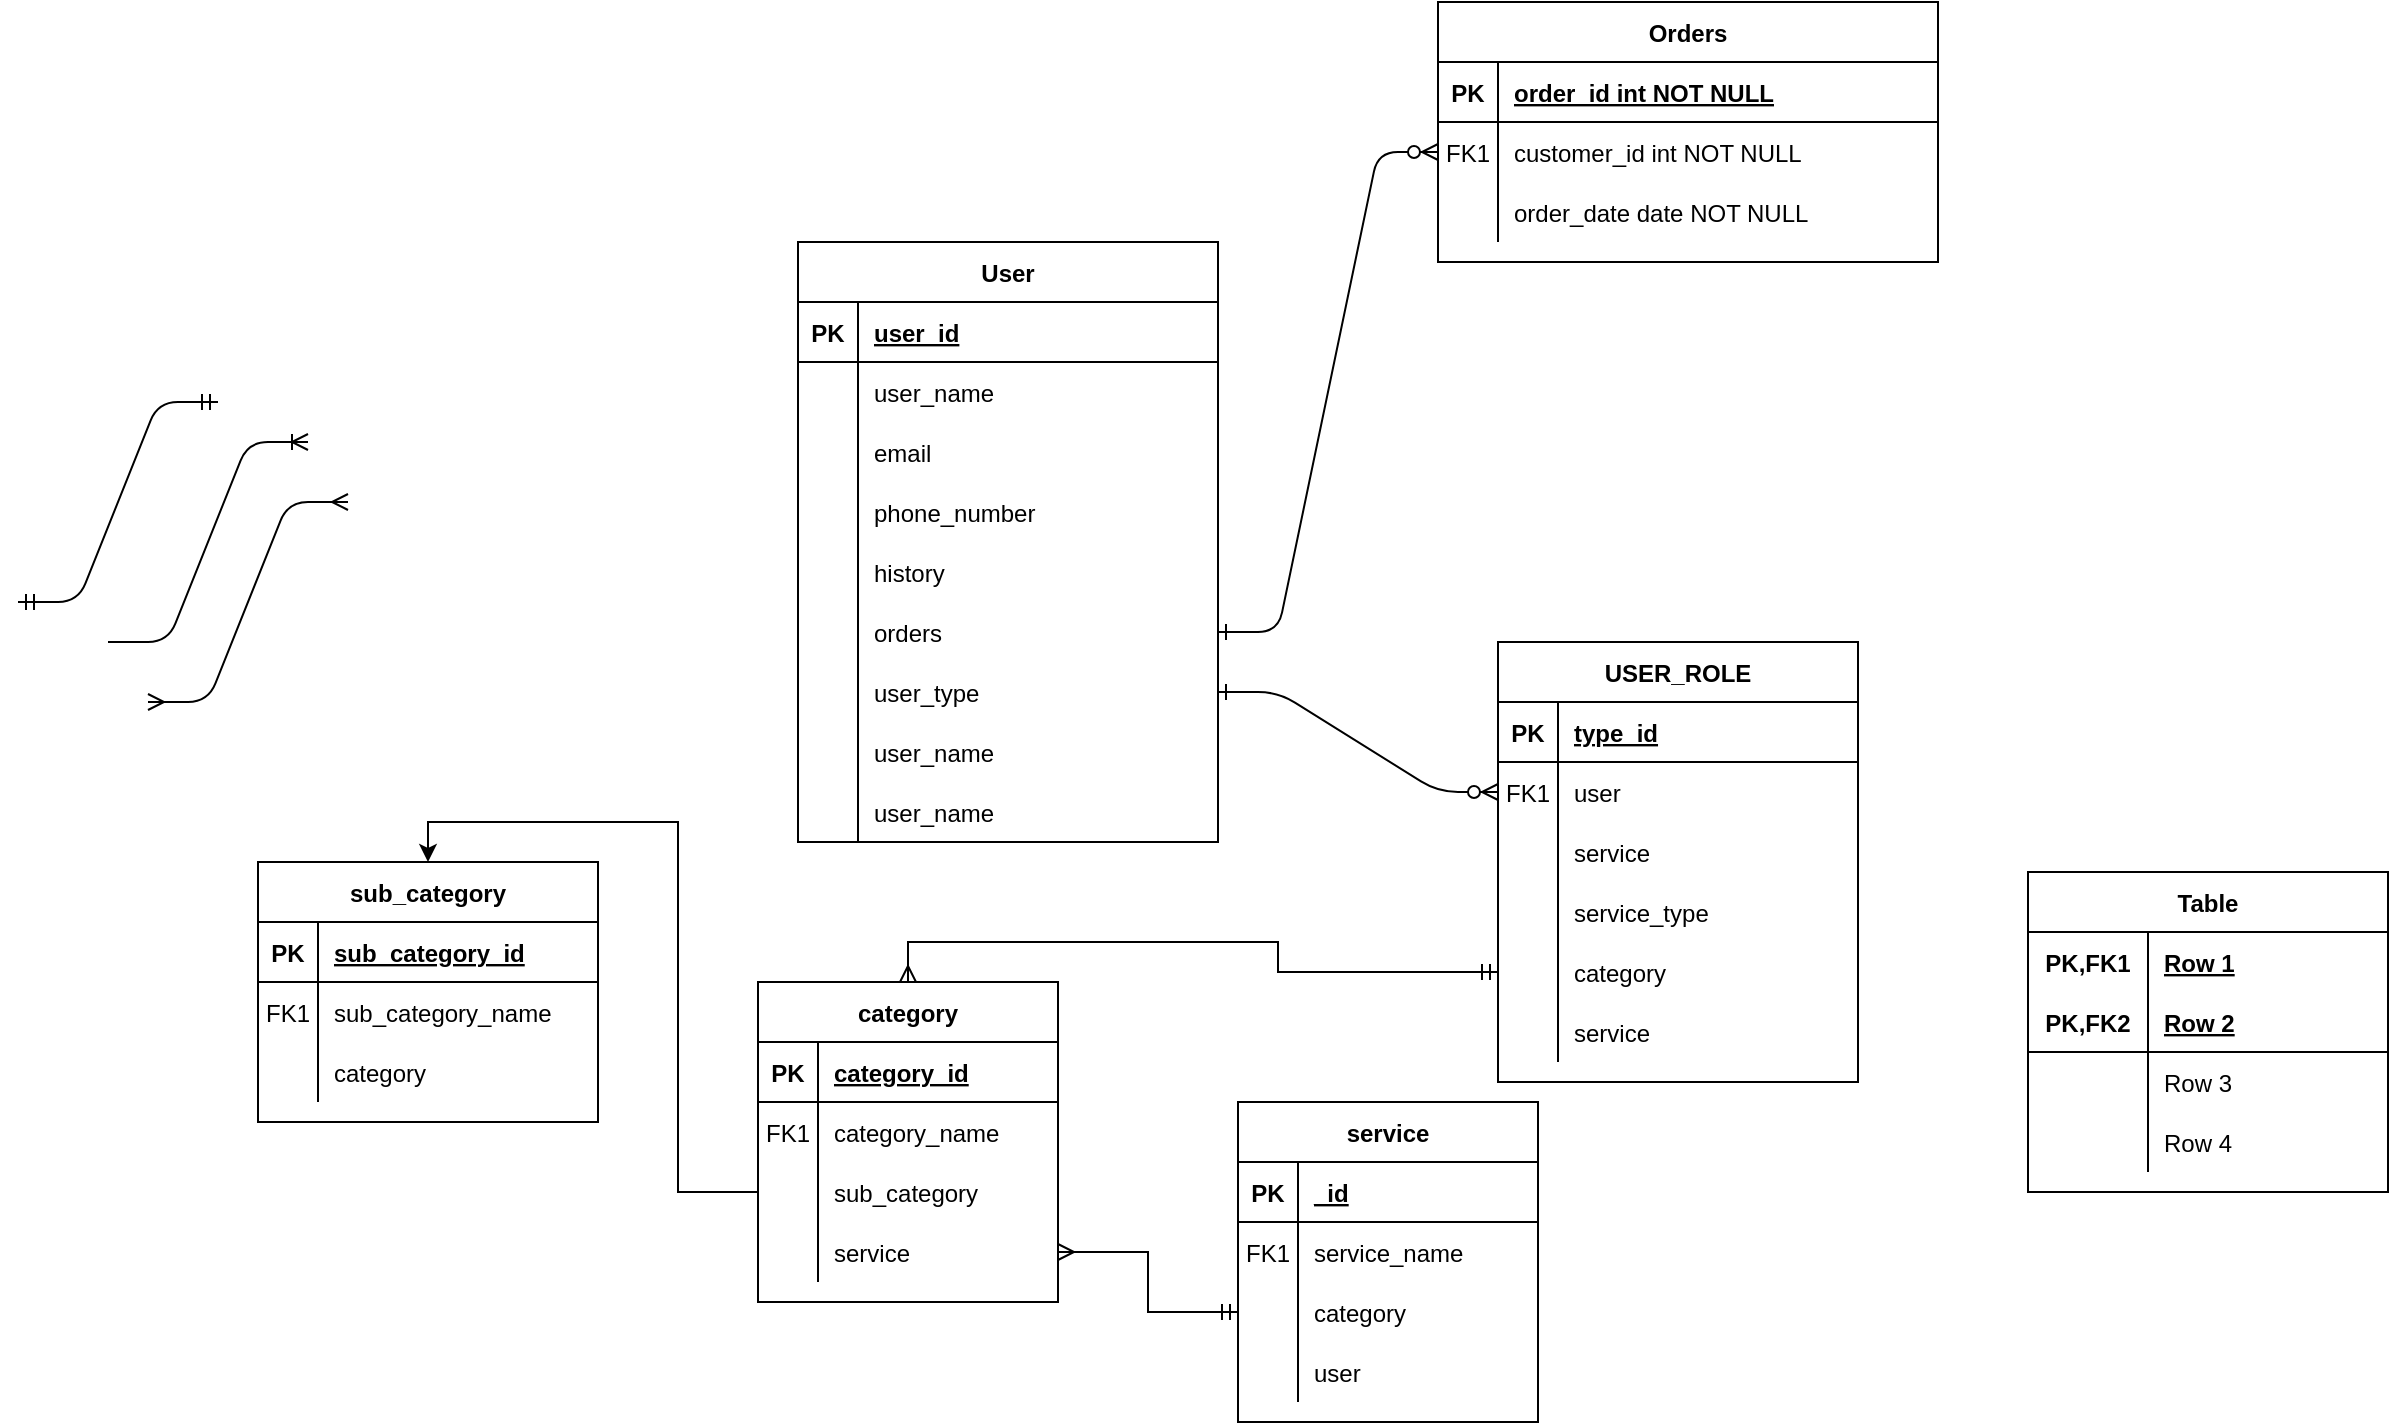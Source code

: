 <mxfile version="13.6.0" type="github">
  <diagram id="R2lEEEUBdFMjLlhIrx00" name="Page-1">
    <mxGraphModel dx="2007" dy="1793" grid="1" gridSize="10" guides="1" tooltips="1" connect="1" arrows="1" fold="1" page="1" pageScale="1" pageWidth="850" pageHeight="1100" math="0" shadow="0" extFonts="Permanent Marker^https://fonts.googleapis.com/css?family=Permanent+Marker">
      <root>
        <mxCell id="0" />
        <mxCell id="1" parent="0" />
        <mxCell id="C-vyLk0tnHw3VtMMgP7b-1" value="" style="edgeStyle=entityRelationEdgeStyle;endArrow=ERzeroToMany;startArrow=ERone;endFill=1;startFill=0;exitX=1;exitY=0.5;exitDx=0;exitDy=0;" parent="1" source="_7GbwJqOqyZsN9sDp5fJ-10" target="C-vyLk0tnHw3VtMMgP7b-6" edge="1">
          <mxGeometry width="100" height="100" relative="1" as="geometry">
            <mxPoint x="340" y="720" as="sourcePoint" />
            <mxPoint x="440" y="620" as="targetPoint" />
          </mxGeometry>
        </mxCell>
        <mxCell id="_7GbwJqOqyZsN9sDp5fJ-23" value="" style="edgeStyle=entityRelationEdgeStyle;endArrow=ERzeroToMany;startArrow=ERone;endFill=1;startFill=0;entryX=0;entryY=0.5;entryDx=0;entryDy=0;" edge="1" parent="1" source="_7GbwJqOqyZsN9sDp5fJ-13" target="C-vyLk0tnHw3VtMMgP7b-17">
          <mxGeometry width="100" height="100" relative="1" as="geometry">
            <mxPoint x="260" y="330" as="sourcePoint" />
            <mxPoint x="380" y="350" as="targetPoint" />
          </mxGeometry>
        </mxCell>
        <mxCell id="C-vyLk0tnHw3VtMMgP7b-2" value="Orders" style="shape=table;startSize=30;container=1;collapsible=1;childLayout=tableLayout;fixedRows=1;rowLines=0;fontStyle=1;align=center;resizeLast=1;" parent="1" vertex="1">
          <mxGeometry x="590" y="-150" width="250" height="130" as="geometry" />
        </mxCell>
        <mxCell id="C-vyLk0tnHw3VtMMgP7b-3" value="" style="shape=partialRectangle;collapsible=0;dropTarget=0;pointerEvents=0;fillColor=none;points=[[0,0.5],[1,0.5]];portConstraint=eastwest;top=0;left=0;right=0;bottom=1;" parent="C-vyLk0tnHw3VtMMgP7b-2" vertex="1">
          <mxGeometry y="30" width="250" height="30" as="geometry" />
        </mxCell>
        <mxCell id="C-vyLk0tnHw3VtMMgP7b-4" value="PK" style="shape=partialRectangle;overflow=hidden;connectable=0;fillColor=none;top=0;left=0;bottom=0;right=0;fontStyle=1;" parent="C-vyLk0tnHw3VtMMgP7b-3" vertex="1">
          <mxGeometry width="30" height="30" as="geometry" />
        </mxCell>
        <mxCell id="C-vyLk0tnHw3VtMMgP7b-5" value="order_id int NOT NULL " style="shape=partialRectangle;overflow=hidden;connectable=0;fillColor=none;top=0;left=0;bottom=0;right=0;align=left;spacingLeft=6;fontStyle=5;" parent="C-vyLk0tnHw3VtMMgP7b-3" vertex="1">
          <mxGeometry x="30" width="220" height="30" as="geometry" />
        </mxCell>
        <mxCell id="C-vyLk0tnHw3VtMMgP7b-6" value="" style="shape=partialRectangle;collapsible=0;dropTarget=0;pointerEvents=0;fillColor=none;points=[[0,0.5],[1,0.5]];portConstraint=eastwest;top=0;left=0;right=0;bottom=0;" parent="C-vyLk0tnHw3VtMMgP7b-2" vertex="1">
          <mxGeometry y="60" width="250" height="30" as="geometry" />
        </mxCell>
        <mxCell id="C-vyLk0tnHw3VtMMgP7b-7" value="FK1" style="shape=partialRectangle;overflow=hidden;connectable=0;fillColor=none;top=0;left=0;bottom=0;right=0;" parent="C-vyLk0tnHw3VtMMgP7b-6" vertex="1">
          <mxGeometry width="30" height="30" as="geometry" />
        </mxCell>
        <mxCell id="C-vyLk0tnHw3VtMMgP7b-8" value="customer_id int NOT NULL" style="shape=partialRectangle;overflow=hidden;connectable=0;fillColor=none;top=0;left=0;bottom=0;right=0;align=left;spacingLeft=6;" parent="C-vyLk0tnHw3VtMMgP7b-6" vertex="1">
          <mxGeometry x="30" width="220" height="30" as="geometry" />
        </mxCell>
        <mxCell id="C-vyLk0tnHw3VtMMgP7b-9" value="" style="shape=partialRectangle;collapsible=0;dropTarget=0;pointerEvents=0;fillColor=none;points=[[0,0.5],[1,0.5]];portConstraint=eastwest;top=0;left=0;right=0;bottom=0;" parent="C-vyLk0tnHw3VtMMgP7b-2" vertex="1">
          <mxGeometry y="90" width="250" height="30" as="geometry" />
        </mxCell>
        <mxCell id="C-vyLk0tnHw3VtMMgP7b-10" value="" style="shape=partialRectangle;overflow=hidden;connectable=0;fillColor=none;top=0;left=0;bottom=0;right=0;" parent="C-vyLk0tnHw3VtMMgP7b-9" vertex="1">
          <mxGeometry width="30" height="30" as="geometry" />
        </mxCell>
        <mxCell id="C-vyLk0tnHw3VtMMgP7b-11" value="order_date date NOT NULL" style="shape=partialRectangle;overflow=hidden;connectable=0;fillColor=none;top=0;left=0;bottom=0;right=0;align=left;spacingLeft=6;" parent="C-vyLk0tnHw3VtMMgP7b-9" vertex="1">
          <mxGeometry x="30" width="220" height="30" as="geometry" />
        </mxCell>
        <mxCell id="_7GbwJqOqyZsN9sDp5fJ-56" value="Table" style="shape=table;startSize=30;container=1;collapsible=1;childLayout=tableLayout;fixedRows=1;rowLines=0;fontStyle=1;align=center;resizeLast=1;rounded=0;shadow=0;" vertex="1" parent="1">
          <mxGeometry x="885" y="285" width="180" height="160" as="geometry" />
        </mxCell>
        <mxCell id="_7GbwJqOqyZsN9sDp5fJ-57" value="" style="shape=partialRectangle;collapsible=0;dropTarget=0;pointerEvents=0;fillColor=none;top=0;left=0;bottom=0;right=0;points=[[0,0.5],[1,0.5]];portConstraint=eastwest;" vertex="1" parent="_7GbwJqOqyZsN9sDp5fJ-56">
          <mxGeometry y="30" width="180" height="30" as="geometry" />
        </mxCell>
        <mxCell id="_7GbwJqOqyZsN9sDp5fJ-58" value="PK,FK1" style="shape=partialRectangle;connectable=0;fillColor=none;top=0;left=0;bottom=0;right=0;fontStyle=1;overflow=hidden;" vertex="1" parent="_7GbwJqOqyZsN9sDp5fJ-57">
          <mxGeometry width="60" height="30" as="geometry" />
        </mxCell>
        <mxCell id="_7GbwJqOqyZsN9sDp5fJ-59" value="Row 1" style="shape=partialRectangle;connectable=0;fillColor=none;top=0;left=0;bottom=0;right=0;align=left;spacingLeft=6;fontStyle=5;overflow=hidden;" vertex="1" parent="_7GbwJqOqyZsN9sDp5fJ-57">
          <mxGeometry x="60" width="120" height="30" as="geometry" />
        </mxCell>
        <mxCell id="_7GbwJqOqyZsN9sDp5fJ-60" value="" style="shape=partialRectangle;collapsible=0;dropTarget=0;pointerEvents=0;fillColor=none;top=0;left=0;bottom=1;right=0;points=[[0,0.5],[1,0.5]];portConstraint=eastwest;" vertex="1" parent="_7GbwJqOqyZsN9sDp5fJ-56">
          <mxGeometry y="60" width="180" height="30" as="geometry" />
        </mxCell>
        <mxCell id="_7GbwJqOqyZsN9sDp5fJ-61" value="PK,FK2" style="shape=partialRectangle;connectable=0;fillColor=none;top=0;left=0;bottom=0;right=0;fontStyle=1;overflow=hidden;" vertex="1" parent="_7GbwJqOqyZsN9sDp5fJ-60">
          <mxGeometry width="60" height="30" as="geometry" />
        </mxCell>
        <mxCell id="_7GbwJqOqyZsN9sDp5fJ-62" value="Row 2" style="shape=partialRectangle;connectable=0;fillColor=none;top=0;left=0;bottom=0;right=0;align=left;spacingLeft=6;fontStyle=5;overflow=hidden;" vertex="1" parent="_7GbwJqOqyZsN9sDp5fJ-60">
          <mxGeometry x="60" width="120" height="30" as="geometry" />
        </mxCell>
        <mxCell id="_7GbwJqOqyZsN9sDp5fJ-63" value="" style="shape=partialRectangle;collapsible=0;dropTarget=0;pointerEvents=0;fillColor=none;top=0;left=0;bottom=0;right=0;points=[[0,0.5],[1,0.5]];portConstraint=eastwest;" vertex="1" parent="_7GbwJqOqyZsN9sDp5fJ-56">
          <mxGeometry y="90" width="180" height="30" as="geometry" />
        </mxCell>
        <mxCell id="_7GbwJqOqyZsN9sDp5fJ-64" value="" style="shape=partialRectangle;connectable=0;fillColor=none;top=0;left=0;bottom=0;right=0;editable=1;overflow=hidden;" vertex="1" parent="_7GbwJqOqyZsN9sDp5fJ-63">
          <mxGeometry width="60" height="30" as="geometry" />
        </mxCell>
        <mxCell id="_7GbwJqOqyZsN9sDp5fJ-65" value="Row 3" style="shape=partialRectangle;connectable=0;fillColor=none;top=0;left=0;bottom=0;right=0;align=left;spacingLeft=6;overflow=hidden;" vertex="1" parent="_7GbwJqOqyZsN9sDp5fJ-63">
          <mxGeometry x="60" width="120" height="30" as="geometry" />
        </mxCell>
        <mxCell id="_7GbwJqOqyZsN9sDp5fJ-66" value="" style="shape=partialRectangle;collapsible=0;dropTarget=0;pointerEvents=0;fillColor=none;top=0;left=0;bottom=0;right=0;points=[[0,0.5],[1,0.5]];portConstraint=eastwest;" vertex="1" parent="_7GbwJqOqyZsN9sDp5fJ-56">
          <mxGeometry y="120" width="180" height="30" as="geometry" />
        </mxCell>
        <mxCell id="_7GbwJqOqyZsN9sDp5fJ-67" value="" style="shape=partialRectangle;connectable=0;fillColor=none;top=0;left=0;bottom=0;right=0;editable=1;overflow=hidden;" vertex="1" parent="_7GbwJqOqyZsN9sDp5fJ-66">
          <mxGeometry width="60" height="30" as="geometry" />
        </mxCell>
        <mxCell id="_7GbwJqOqyZsN9sDp5fJ-68" value="Row 4" style="shape=partialRectangle;connectable=0;fillColor=none;top=0;left=0;bottom=0;right=0;align=left;spacingLeft=6;overflow=hidden;" vertex="1" parent="_7GbwJqOqyZsN9sDp5fJ-66">
          <mxGeometry x="60" width="120" height="30" as="geometry" />
        </mxCell>
        <mxCell id="_7GbwJqOqyZsN9sDp5fJ-75" value="" style="edgeStyle=entityRelationEdgeStyle;fontSize=12;html=1;endArrow=ERmany;startArrow=ERmany;" edge="1" parent="1">
          <mxGeometry width="100" height="100" relative="1" as="geometry">
            <mxPoint x="-55" y="200" as="sourcePoint" />
            <mxPoint x="45" y="100" as="targetPoint" />
          </mxGeometry>
        </mxCell>
        <mxCell id="_7GbwJqOqyZsN9sDp5fJ-76" value="" style="edgeStyle=entityRelationEdgeStyle;fontSize=12;html=1;endArrow=ERmandOne;startArrow=ERmandOne;" edge="1" parent="1">
          <mxGeometry width="100" height="100" relative="1" as="geometry">
            <mxPoint x="-120" y="150" as="sourcePoint" />
            <mxPoint x="-20" y="50" as="targetPoint" />
          </mxGeometry>
        </mxCell>
        <mxCell id="_7GbwJqOqyZsN9sDp5fJ-77" value="" style="edgeStyle=entityRelationEdgeStyle;fontSize=12;html=1;endArrow=ERoneToMany;" edge="1" parent="1">
          <mxGeometry width="100" height="100" relative="1" as="geometry">
            <mxPoint x="-75" y="170" as="sourcePoint" />
            <mxPoint x="25" y="70" as="targetPoint" />
          </mxGeometry>
        </mxCell>
        <mxCell id="_7GbwJqOqyZsN9sDp5fJ-113" style="edgeStyle=orthogonalEdgeStyle;rounded=0;orthogonalLoop=1;jettySize=auto;html=1;entryX=0.5;entryY=0;entryDx=0;entryDy=0;" edge="1" parent="1" source="_7GbwJqOqyZsN9sDp5fJ-40" target="_7GbwJqOqyZsN9sDp5fJ-43">
          <mxGeometry relative="1" as="geometry" />
        </mxCell>
        <mxCell id="C-vyLk0tnHw3VtMMgP7b-13" value="USER_ROLE" style="shape=table;startSize=30;container=1;collapsible=1;childLayout=tableLayout;fixedRows=1;rowLines=0;fontStyle=1;align=center;resizeLast=1;" parent="1" vertex="1">
          <mxGeometry x="620" y="170" width="180" height="220" as="geometry" />
        </mxCell>
        <mxCell id="C-vyLk0tnHw3VtMMgP7b-14" value="" style="shape=partialRectangle;collapsible=0;dropTarget=0;pointerEvents=0;fillColor=none;points=[[0,0.5],[1,0.5]];portConstraint=eastwest;top=0;left=0;right=0;bottom=1;" parent="C-vyLk0tnHw3VtMMgP7b-13" vertex="1">
          <mxGeometry y="30" width="180" height="30" as="geometry" />
        </mxCell>
        <mxCell id="C-vyLk0tnHw3VtMMgP7b-15" value="PK" style="shape=partialRectangle;overflow=hidden;connectable=0;fillColor=none;top=0;left=0;bottom=0;right=0;fontStyle=1;" parent="C-vyLk0tnHw3VtMMgP7b-14" vertex="1">
          <mxGeometry width="30" height="30" as="geometry" />
        </mxCell>
        <mxCell id="C-vyLk0tnHw3VtMMgP7b-16" value="type_id" style="shape=partialRectangle;overflow=hidden;connectable=0;fillColor=none;top=0;left=0;bottom=0;right=0;align=left;spacingLeft=6;fontStyle=5;" parent="C-vyLk0tnHw3VtMMgP7b-14" vertex="1">
          <mxGeometry x="30" width="150" height="30" as="geometry" />
        </mxCell>
        <mxCell id="C-vyLk0tnHw3VtMMgP7b-17" value="" style="shape=partialRectangle;collapsible=0;dropTarget=0;pointerEvents=0;fillColor=none;points=[[0,0.5],[1,0.5]];portConstraint=eastwest;top=0;left=0;right=0;bottom=0;" parent="C-vyLk0tnHw3VtMMgP7b-13" vertex="1">
          <mxGeometry y="60" width="180" height="30" as="geometry" />
        </mxCell>
        <mxCell id="C-vyLk0tnHw3VtMMgP7b-18" value="FK1" style="shape=partialRectangle;overflow=hidden;connectable=0;fillColor=none;top=0;left=0;bottom=0;right=0;" parent="C-vyLk0tnHw3VtMMgP7b-17" vertex="1">
          <mxGeometry width="30" height="30" as="geometry" />
        </mxCell>
        <mxCell id="C-vyLk0tnHw3VtMMgP7b-19" value="user" style="shape=partialRectangle;overflow=hidden;connectable=0;fillColor=none;top=0;left=0;bottom=0;right=0;align=left;spacingLeft=6;" parent="C-vyLk0tnHw3VtMMgP7b-17" vertex="1">
          <mxGeometry x="30" width="150" height="30" as="geometry" />
        </mxCell>
        <mxCell id="C-vyLk0tnHw3VtMMgP7b-20" value="" style="shape=partialRectangle;collapsible=0;dropTarget=0;pointerEvents=0;fillColor=none;points=[[0,0.5],[1,0.5]];portConstraint=eastwest;top=0;left=0;right=0;bottom=0;" parent="C-vyLk0tnHw3VtMMgP7b-13" vertex="1">
          <mxGeometry y="90" width="180" height="30" as="geometry" />
        </mxCell>
        <mxCell id="C-vyLk0tnHw3VtMMgP7b-21" value="" style="shape=partialRectangle;overflow=hidden;connectable=0;fillColor=none;top=0;left=0;bottom=0;right=0;" parent="C-vyLk0tnHw3VtMMgP7b-20" vertex="1">
          <mxGeometry width="30" height="30" as="geometry" />
        </mxCell>
        <mxCell id="C-vyLk0tnHw3VtMMgP7b-22" value="service" style="shape=partialRectangle;overflow=hidden;connectable=0;fillColor=none;top=0;left=0;bottom=0;right=0;align=left;spacingLeft=6;" parent="C-vyLk0tnHw3VtMMgP7b-20" vertex="1">
          <mxGeometry x="30" width="150" height="30" as="geometry" />
        </mxCell>
        <mxCell id="_7GbwJqOqyZsN9sDp5fJ-24" value="" style="shape=partialRectangle;collapsible=0;dropTarget=0;pointerEvents=0;fillColor=none;points=[[0,0.5],[1,0.5]];portConstraint=eastwest;top=0;left=0;right=0;bottom=0;" vertex="1" parent="C-vyLk0tnHw3VtMMgP7b-13">
          <mxGeometry y="120" width="180" height="30" as="geometry" />
        </mxCell>
        <mxCell id="_7GbwJqOqyZsN9sDp5fJ-25" value="" style="shape=partialRectangle;overflow=hidden;connectable=0;fillColor=none;top=0;left=0;bottom=0;right=0;" vertex="1" parent="_7GbwJqOqyZsN9sDp5fJ-24">
          <mxGeometry width="30" height="30" as="geometry" />
        </mxCell>
        <mxCell id="_7GbwJqOqyZsN9sDp5fJ-26" value="service_type" style="shape=partialRectangle;overflow=hidden;connectable=0;fillColor=none;top=0;left=0;bottom=0;right=0;align=left;spacingLeft=6;" vertex="1" parent="_7GbwJqOqyZsN9sDp5fJ-24">
          <mxGeometry x="30" width="150" height="30" as="geometry" />
        </mxCell>
        <mxCell id="_7GbwJqOqyZsN9sDp5fJ-27" value="" style="shape=partialRectangle;collapsible=0;dropTarget=0;pointerEvents=0;fillColor=none;points=[[0,0.5],[1,0.5]];portConstraint=eastwest;top=0;left=0;right=0;bottom=0;" vertex="1" parent="C-vyLk0tnHw3VtMMgP7b-13">
          <mxGeometry y="150" width="180" height="30" as="geometry" />
        </mxCell>
        <mxCell id="_7GbwJqOqyZsN9sDp5fJ-28" value="" style="shape=partialRectangle;overflow=hidden;connectable=0;fillColor=none;top=0;left=0;bottom=0;right=0;" vertex="1" parent="_7GbwJqOqyZsN9sDp5fJ-27">
          <mxGeometry width="30" height="30" as="geometry" />
        </mxCell>
        <mxCell id="_7GbwJqOqyZsN9sDp5fJ-29" value="category" style="shape=partialRectangle;overflow=hidden;connectable=0;fillColor=none;top=0;left=0;bottom=0;right=0;align=left;spacingLeft=6;" vertex="1" parent="_7GbwJqOqyZsN9sDp5fJ-27">
          <mxGeometry x="30" width="150" height="30" as="geometry" />
        </mxCell>
        <mxCell id="_7GbwJqOqyZsN9sDp5fJ-30" value="" style="shape=partialRectangle;collapsible=0;dropTarget=0;pointerEvents=0;fillColor=none;points=[[0,0.5],[1,0.5]];portConstraint=eastwest;top=0;left=0;right=0;bottom=0;" vertex="1" parent="C-vyLk0tnHw3VtMMgP7b-13">
          <mxGeometry y="180" width="180" height="30" as="geometry" />
        </mxCell>
        <mxCell id="_7GbwJqOqyZsN9sDp5fJ-31" value="" style="shape=partialRectangle;overflow=hidden;connectable=0;fillColor=none;top=0;left=0;bottom=0;right=0;" vertex="1" parent="_7GbwJqOqyZsN9sDp5fJ-30">
          <mxGeometry width="30" height="30" as="geometry" />
        </mxCell>
        <mxCell id="_7GbwJqOqyZsN9sDp5fJ-32" value="service" style="shape=partialRectangle;overflow=hidden;connectable=0;fillColor=none;top=0;left=0;bottom=0;right=0;align=left;spacingLeft=6;" vertex="1" parent="_7GbwJqOqyZsN9sDp5fJ-30">
          <mxGeometry x="30" width="150" height="30" as="geometry" />
        </mxCell>
        <mxCell id="_7GbwJqOqyZsN9sDp5fJ-114" style="edgeStyle=orthogonalEdgeStyle;rounded=0;orthogonalLoop=1;jettySize=auto;html=1;entryX=0.5;entryY=0;entryDx=0;entryDy=0;endArrow=ERmany;endFill=0;startArrow=ERmandOne;startFill=0;" edge="1" parent="1" source="_7GbwJqOqyZsN9sDp5fJ-27" target="_7GbwJqOqyZsN9sDp5fJ-33">
          <mxGeometry relative="1" as="geometry" />
        </mxCell>
        <mxCell id="C-vyLk0tnHw3VtMMgP7b-23" value="User" style="shape=table;startSize=30;container=1;collapsible=1;childLayout=tableLayout;fixedRows=1;rowLines=0;fontStyle=1;align=center;resizeLast=1;" parent="1" vertex="1">
          <mxGeometry x="270" y="-30" width="210" height="300" as="geometry" />
        </mxCell>
        <mxCell id="C-vyLk0tnHw3VtMMgP7b-24" value="" style="shape=partialRectangle;collapsible=0;dropTarget=0;pointerEvents=0;fillColor=none;points=[[0,0.5],[1,0.5]];portConstraint=eastwest;top=0;left=0;right=0;bottom=1;shadow=0;" parent="C-vyLk0tnHw3VtMMgP7b-23" vertex="1">
          <mxGeometry y="30" width="210" height="30" as="geometry" />
        </mxCell>
        <mxCell id="C-vyLk0tnHw3VtMMgP7b-25" value="PK" style="shape=partialRectangle;overflow=hidden;connectable=0;fillColor=none;top=0;left=0;bottom=0;right=0;fontStyle=1;" parent="C-vyLk0tnHw3VtMMgP7b-24" vertex="1">
          <mxGeometry width="30" height="30" as="geometry" />
        </mxCell>
        <mxCell id="C-vyLk0tnHw3VtMMgP7b-26" value="user_id" style="shape=partialRectangle;overflow=hidden;connectable=0;fillColor=none;top=0;left=0;bottom=0;right=0;align=left;spacingLeft=6;fontStyle=5;flipH=0;flipV=1;" parent="C-vyLk0tnHw3VtMMgP7b-24" vertex="1">
          <mxGeometry x="30" width="180" height="30" as="geometry" />
        </mxCell>
        <mxCell id="C-vyLk0tnHw3VtMMgP7b-27" value="" style="shape=partialRectangle;collapsible=0;dropTarget=0;pointerEvents=0;fillColor=none;points=[[0,0.5],[1,0.5]];portConstraint=eastwest;top=0;left=0;right=0;bottom=0;" parent="C-vyLk0tnHw3VtMMgP7b-23" vertex="1">
          <mxGeometry y="60" width="210" height="30" as="geometry" />
        </mxCell>
        <mxCell id="C-vyLk0tnHw3VtMMgP7b-28" value="" style="shape=partialRectangle;overflow=hidden;connectable=0;fillColor=none;top=0;left=0;bottom=0;right=0;" parent="C-vyLk0tnHw3VtMMgP7b-27" vertex="1">
          <mxGeometry width="30" height="30" as="geometry" />
        </mxCell>
        <mxCell id="C-vyLk0tnHw3VtMMgP7b-29" value="user_name" style="shape=partialRectangle;overflow=hidden;connectable=0;fillColor=none;top=0;left=0;bottom=0;right=0;align=left;spacingLeft=6;" parent="C-vyLk0tnHw3VtMMgP7b-27" vertex="1">
          <mxGeometry x="30" width="180" height="30" as="geometry" />
        </mxCell>
        <mxCell id="_7GbwJqOqyZsN9sDp5fJ-1" value="" style="shape=partialRectangle;collapsible=0;dropTarget=0;pointerEvents=0;fillColor=none;points=[[0,0.5],[1,0.5]];portConstraint=eastwest;top=0;left=0;right=0;bottom=0;" vertex="1" parent="C-vyLk0tnHw3VtMMgP7b-23">
          <mxGeometry y="90" width="210" height="30" as="geometry" />
        </mxCell>
        <mxCell id="_7GbwJqOqyZsN9sDp5fJ-2" value="" style="shape=partialRectangle;overflow=hidden;connectable=0;fillColor=none;top=0;left=0;bottom=0;right=0;" vertex="1" parent="_7GbwJqOqyZsN9sDp5fJ-1">
          <mxGeometry width="30" height="30" as="geometry" />
        </mxCell>
        <mxCell id="_7GbwJqOqyZsN9sDp5fJ-3" value="email" style="shape=partialRectangle;overflow=hidden;connectable=0;fillColor=none;top=0;left=0;bottom=0;right=0;align=left;spacingLeft=6;" vertex="1" parent="_7GbwJqOqyZsN9sDp5fJ-1">
          <mxGeometry x="30" width="180" height="30" as="geometry" />
        </mxCell>
        <mxCell id="_7GbwJqOqyZsN9sDp5fJ-4" value="" style="shape=partialRectangle;collapsible=0;dropTarget=0;pointerEvents=0;fillColor=none;points=[[0,0.5],[1,0.5]];portConstraint=eastwest;top=0;left=0;right=0;bottom=0;" vertex="1" parent="C-vyLk0tnHw3VtMMgP7b-23">
          <mxGeometry y="120" width="210" height="30" as="geometry" />
        </mxCell>
        <mxCell id="_7GbwJqOqyZsN9sDp5fJ-5" value="" style="shape=partialRectangle;overflow=hidden;connectable=0;fillColor=none;top=0;left=0;bottom=0;right=0;" vertex="1" parent="_7GbwJqOqyZsN9sDp5fJ-4">
          <mxGeometry width="30" height="30" as="geometry" />
        </mxCell>
        <mxCell id="_7GbwJqOqyZsN9sDp5fJ-6" value="phone_number" style="shape=partialRectangle;overflow=hidden;connectable=0;fillColor=none;top=0;left=0;bottom=0;right=0;align=left;spacingLeft=6;" vertex="1" parent="_7GbwJqOqyZsN9sDp5fJ-4">
          <mxGeometry x="30" width="180" height="30" as="geometry" />
        </mxCell>
        <mxCell id="_7GbwJqOqyZsN9sDp5fJ-7" value="" style="shape=partialRectangle;collapsible=0;dropTarget=0;pointerEvents=0;fillColor=none;points=[[0,0.5],[1,0.5]];portConstraint=eastwest;top=0;left=0;right=0;bottom=0;" vertex="1" parent="C-vyLk0tnHw3VtMMgP7b-23">
          <mxGeometry y="150" width="210" height="30" as="geometry" />
        </mxCell>
        <mxCell id="_7GbwJqOqyZsN9sDp5fJ-8" value="" style="shape=partialRectangle;overflow=hidden;connectable=0;fillColor=none;top=0;left=0;bottom=0;right=0;" vertex="1" parent="_7GbwJqOqyZsN9sDp5fJ-7">
          <mxGeometry width="30" height="30" as="geometry" />
        </mxCell>
        <mxCell id="_7GbwJqOqyZsN9sDp5fJ-9" value="history" style="shape=partialRectangle;overflow=hidden;connectable=0;fillColor=none;top=0;left=0;bottom=0;right=0;align=left;spacingLeft=6;" vertex="1" parent="_7GbwJqOqyZsN9sDp5fJ-7">
          <mxGeometry x="30" width="180" height="30" as="geometry" />
        </mxCell>
        <mxCell id="_7GbwJqOqyZsN9sDp5fJ-10" value="" style="shape=partialRectangle;collapsible=0;dropTarget=0;pointerEvents=0;fillColor=none;points=[[0,0.5],[1,0.5]];portConstraint=eastwest;top=0;left=0;right=0;bottom=0;" vertex="1" parent="C-vyLk0tnHw3VtMMgP7b-23">
          <mxGeometry y="180" width="210" height="30" as="geometry" />
        </mxCell>
        <mxCell id="_7GbwJqOqyZsN9sDp5fJ-11" value="" style="shape=partialRectangle;overflow=hidden;connectable=0;fillColor=none;top=0;left=0;bottom=0;right=0;" vertex="1" parent="_7GbwJqOqyZsN9sDp5fJ-10">
          <mxGeometry width="30" height="30" as="geometry" />
        </mxCell>
        <mxCell id="_7GbwJqOqyZsN9sDp5fJ-12" value="orders" style="shape=partialRectangle;overflow=hidden;connectable=0;fillColor=none;top=0;left=0;bottom=0;right=0;align=left;spacingLeft=6;" vertex="1" parent="_7GbwJqOqyZsN9sDp5fJ-10">
          <mxGeometry x="30" width="180" height="30" as="geometry" />
        </mxCell>
        <mxCell id="_7GbwJqOqyZsN9sDp5fJ-13" value="" style="shape=partialRectangle;collapsible=0;dropTarget=0;pointerEvents=0;fillColor=none;points=[[0,0.5],[1,0.5]];portConstraint=eastwest;top=0;left=0;right=0;bottom=0;" vertex="1" parent="C-vyLk0tnHw3VtMMgP7b-23">
          <mxGeometry y="210" width="210" height="30" as="geometry" />
        </mxCell>
        <mxCell id="_7GbwJqOqyZsN9sDp5fJ-14" value="" style="shape=partialRectangle;overflow=hidden;connectable=0;fillColor=none;top=0;left=0;bottom=0;right=0;" vertex="1" parent="_7GbwJqOqyZsN9sDp5fJ-13">
          <mxGeometry width="30" height="30" as="geometry" />
        </mxCell>
        <mxCell id="_7GbwJqOqyZsN9sDp5fJ-15" value="user_type" style="shape=partialRectangle;overflow=hidden;connectable=0;fillColor=none;top=0;left=0;bottom=0;right=0;align=left;spacingLeft=6;" vertex="1" parent="_7GbwJqOqyZsN9sDp5fJ-13">
          <mxGeometry x="30" width="180" height="30" as="geometry" />
        </mxCell>
        <mxCell id="_7GbwJqOqyZsN9sDp5fJ-16" value="" style="shape=partialRectangle;collapsible=0;dropTarget=0;pointerEvents=0;fillColor=none;points=[[0,0.5],[1,0.5]];portConstraint=eastwest;top=0;left=0;right=0;bottom=0;" vertex="1" parent="C-vyLk0tnHw3VtMMgP7b-23">
          <mxGeometry y="240" width="210" height="30" as="geometry" />
        </mxCell>
        <mxCell id="_7GbwJqOqyZsN9sDp5fJ-17" value="" style="shape=partialRectangle;overflow=hidden;connectable=0;fillColor=none;top=0;left=0;bottom=0;right=0;" vertex="1" parent="_7GbwJqOqyZsN9sDp5fJ-16">
          <mxGeometry width="30" height="30" as="geometry" />
        </mxCell>
        <mxCell id="_7GbwJqOqyZsN9sDp5fJ-18" value="user_name" style="shape=partialRectangle;overflow=hidden;connectable=0;fillColor=none;top=0;left=0;bottom=0;right=0;align=left;spacingLeft=6;" vertex="1" parent="_7GbwJqOqyZsN9sDp5fJ-16">
          <mxGeometry x="30" width="180" height="30" as="geometry" />
        </mxCell>
        <mxCell id="_7GbwJqOqyZsN9sDp5fJ-19" value="" style="shape=partialRectangle;collapsible=0;dropTarget=0;pointerEvents=0;fillColor=none;points=[[0,0.5],[1,0.5]];portConstraint=eastwest;top=0;left=0;right=0;bottom=0;" vertex="1" parent="C-vyLk0tnHw3VtMMgP7b-23">
          <mxGeometry y="270" width="210" height="30" as="geometry" />
        </mxCell>
        <mxCell id="_7GbwJqOqyZsN9sDp5fJ-20" value="" style="shape=partialRectangle;overflow=hidden;connectable=0;fillColor=none;top=0;left=0;bottom=0;right=0;" vertex="1" parent="_7GbwJqOqyZsN9sDp5fJ-19">
          <mxGeometry width="30" height="30" as="geometry" />
        </mxCell>
        <mxCell id="_7GbwJqOqyZsN9sDp5fJ-21" value="user_name" style="shape=partialRectangle;overflow=hidden;connectable=0;fillColor=none;top=0;left=0;bottom=0;right=0;align=left;spacingLeft=6;" vertex="1" parent="_7GbwJqOqyZsN9sDp5fJ-19">
          <mxGeometry x="30" width="180" height="30" as="geometry" />
        </mxCell>
        <mxCell id="_7GbwJqOqyZsN9sDp5fJ-43" value="sub_category" style="shape=table;startSize=30;container=1;collapsible=1;childLayout=tableLayout;fixedRows=1;rowLines=0;fontStyle=1;align=center;resizeLast=1;shadow=0;rounded=0;" vertex="1" parent="1">
          <mxGeometry y="280" width="170" height="130" as="geometry" />
        </mxCell>
        <mxCell id="_7GbwJqOqyZsN9sDp5fJ-44" value="" style="shape=partialRectangle;collapsible=0;dropTarget=0;pointerEvents=0;fillColor=none;points=[[0,0.5],[1,0.5]];portConstraint=eastwest;top=0;left=0;right=0;bottom=1;" vertex="1" parent="_7GbwJqOqyZsN9sDp5fJ-43">
          <mxGeometry y="30" width="170" height="30" as="geometry" />
        </mxCell>
        <mxCell id="_7GbwJqOqyZsN9sDp5fJ-45" value="PK" style="shape=partialRectangle;overflow=hidden;connectable=0;fillColor=none;top=0;left=0;bottom=0;right=0;fontStyle=1;" vertex="1" parent="_7GbwJqOqyZsN9sDp5fJ-44">
          <mxGeometry width="30" height="30" as="geometry" />
        </mxCell>
        <mxCell id="_7GbwJqOqyZsN9sDp5fJ-46" value="sub_category_id" style="shape=partialRectangle;overflow=hidden;connectable=0;fillColor=none;top=0;left=0;bottom=0;right=0;align=left;spacingLeft=6;fontStyle=5;" vertex="1" parent="_7GbwJqOqyZsN9sDp5fJ-44">
          <mxGeometry x="30" width="140" height="30" as="geometry" />
        </mxCell>
        <mxCell id="_7GbwJqOqyZsN9sDp5fJ-47" value="" style="shape=partialRectangle;collapsible=0;dropTarget=0;pointerEvents=0;fillColor=none;points=[[0,0.5],[1,0.5]];portConstraint=eastwest;top=0;left=0;right=0;bottom=0;" vertex="1" parent="_7GbwJqOqyZsN9sDp5fJ-43">
          <mxGeometry y="60" width="170" height="30" as="geometry" />
        </mxCell>
        <mxCell id="_7GbwJqOqyZsN9sDp5fJ-48" value="FK1" style="shape=partialRectangle;overflow=hidden;connectable=0;fillColor=none;top=0;left=0;bottom=0;right=0;" vertex="1" parent="_7GbwJqOqyZsN9sDp5fJ-47">
          <mxGeometry width="30" height="30" as="geometry" />
        </mxCell>
        <mxCell id="_7GbwJqOqyZsN9sDp5fJ-49" value="sub_category_name" style="shape=partialRectangle;overflow=hidden;connectable=0;fillColor=none;top=0;left=0;bottom=0;right=0;align=left;spacingLeft=6;" vertex="1" parent="_7GbwJqOqyZsN9sDp5fJ-47">
          <mxGeometry x="30" width="140" height="30" as="geometry" />
        </mxCell>
        <mxCell id="_7GbwJqOqyZsN9sDp5fJ-50" value="" style="shape=partialRectangle;collapsible=0;dropTarget=0;pointerEvents=0;fillColor=none;points=[[0,0.5],[1,0.5]];portConstraint=eastwest;top=0;left=0;right=0;bottom=0;" vertex="1" parent="_7GbwJqOqyZsN9sDp5fJ-43">
          <mxGeometry y="90" width="170" height="30" as="geometry" />
        </mxCell>
        <mxCell id="_7GbwJqOqyZsN9sDp5fJ-51" value="" style="shape=partialRectangle;overflow=hidden;connectable=0;fillColor=none;top=0;left=0;bottom=0;right=0;" vertex="1" parent="_7GbwJqOqyZsN9sDp5fJ-50">
          <mxGeometry width="30" height="30" as="geometry" />
        </mxCell>
        <mxCell id="_7GbwJqOqyZsN9sDp5fJ-52" value="category" style="shape=partialRectangle;overflow=hidden;connectable=0;fillColor=none;top=0;left=0;bottom=0;right=0;align=left;spacingLeft=6;" vertex="1" parent="_7GbwJqOqyZsN9sDp5fJ-50">
          <mxGeometry x="30" width="140" height="30" as="geometry" />
        </mxCell>
        <mxCell id="_7GbwJqOqyZsN9sDp5fJ-33" value="category" style="shape=table;startSize=30;container=1;collapsible=1;childLayout=tableLayout;fixedRows=1;rowLines=0;fontStyle=1;align=center;resizeLast=1;" vertex="1" parent="1">
          <mxGeometry x="250" y="340" width="150" height="160" as="geometry" />
        </mxCell>
        <mxCell id="_7GbwJqOqyZsN9sDp5fJ-34" value="" style="shape=partialRectangle;collapsible=0;dropTarget=0;pointerEvents=0;fillColor=none;points=[[0,0.5],[1,0.5]];portConstraint=eastwest;top=0;left=0;right=0;bottom=1;" vertex="1" parent="_7GbwJqOqyZsN9sDp5fJ-33">
          <mxGeometry y="30" width="150" height="30" as="geometry" />
        </mxCell>
        <mxCell id="_7GbwJqOqyZsN9sDp5fJ-35" value="PK" style="shape=partialRectangle;overflow=hidden;connectable=0;fillColor=none;top=0;left=0;bottom=0;right=0;fontStyle=1;" vertex="1" parent="_7GbwJqOqyZsN9sDp5fJ-34">
          <mxGeometry width="30" height="30" as="geometry" />
        </mxCell>
        <mxCell id="_7GbwJqOqyZsN9sDp5fJ-36" value="category_id" style="shape=partialRectangle;overflow=hidden;connectable=0;fillColor=none;top=0;left=0;bottom=0;right=0;align=left;spacingLeft=6;fontStyle=5;" vertex="1" parent="_7GbwJqOqyZsN9sDp5fJ-34">
          <mxGeometry x="30" width="120" height="30" as="geometry" />
        </mxCell>
        <mxCell id="_7GbwJqOqyZsN9sDp5fJ-37" value="" style="shape=partialRectangle;collapsible=0;dropTarget=0;pointerEvents=0;fillColor=none;points=[[0,0.5],[1,0.5]];portConstraint=eastwest;top=0;left=0;right=0;bottom=0;" vertex="1" parent="_7GbwJqOqyZsN9sDp5fJ-33">
          <mxGeometry y="60" width="150" height="30" as="geometry" />
        </mxCell>
        <mxCell id="_7GbwJqOqyZsN9sDp5fJ-38" value="FK1" style="shape=partialRectangle;overflow=hidden;connectable=0;fillColor=none;top=0;left=0;bottom=0;right=0;" vertex="1" parent="_7GbwJqOqyZsN9sDp5fJ-37">
          <mxGeometry width="30" height="30" as="geometry" />
        </mxCell>
        <mxCell id="_7GbwJqOqyZsN9sDp5fJ-39" value="category_name" style="shape=partialRectangle;overflow=hidden;connectable=0;fillColor=none;top=0;left=0;bottom=0;right=0;align=left;spacingLeft=6;" vertex="1" parent="_7GbwJqOqyZsN9sDp5fJ-37">
          <mxGeometry x="30" width="120" height="30" as="geometry" />
        </mxCell>
        <mxCell id="_7GbwJqOqyZsN9sDp5fJ-40" value="" style="shape=partialRectangle;collapsible=0;dropTarget=0;pointerEvents=0;fillColor=none;points=[[0,0.5],[1,0.5]];portConstraint=eastwest;top=0;left=0;right=0;bottom=0;" vertex="1" parent="_7GbwJqOqyZsN9sDp5fJ-33">
          <mxGeometry y="90" width="150" height="30" as="geometry" />
        </mxCell>
        <mxCell id="_7GbwJqOqyZsN9sDp5fJ-41" value="" style="shape=partialRectangle;overflow=hidden;connectable=0;fillColor=none;top=0;left=0;bottom=0;right=0;" vertex="1" parent="_7GbwJqOqyZsN9sDp5fJ-40">
          <mxGeometry width="30" height="30" as="geometry" />
        </mxCell>
        <mxCell id="_7GbwJqOqyZsN9sDp5fJ-42" value="sub_category" style="shape=partialRectangle;overflow=hidden;connectable=0;fillColor=none;top=0;left=0;bottom=0;right=0;align=left;spacingLeft=6;" vertex="1" parent="_7GbwJqOqyZsN9sDp5fJ-40">
          <mxGeometry x="30" width="120" height="30" as="geometry" />
        </mxCell>
        <mxCell id="_7GbwJqOqyZsN9sDp5fJ-115" value="" style="shape=partialRectangle;collapsible=0;dropTarget=0;pointerEvents=0;fillColor=none;points=[[0,0.5],[1,0.5]];portConstraint=eastwest;top=0;left=0;right=0;bottom=0;" vertex="1" parent="_7GbwJqOqyZsN9sDp5fJ-33">
          <mxGeometry y="120" width="150" height="30" as="geometry" />
        </mxCell>
        <mxCell id="_7GbwJqOqyZsN9sDp5fJ-116" value="" style="shape=partialRectangle;overflow=hidden;connectable=0;fillColor=none;top=0;left=0;bottom=0;right=0;" vertex="1" parent="_7GbwJqOqyZsN9sDp5fJ-115">
          <mxGeometry width="30" height="30" as="geometry" />
        </mxCell>
        <mxCell id="_7GbwJqOqyZsN9sDp5fJ-117" value="service " style="shape=partialRectangle;overflow=hidden;connectable=0;fillColor=none;top=0;left=0;bottom=0;right=0;align=left;spacingLeft=6;" vertex="1" parent="_7GbwJqOqyZsN9sDp5fJ-115">
          <mxGeometry x="30" width="120" height="30" as="geometry" />
        </mxCell>
        <mxCell id="_7GbwJqOqyZsN9sDp5fJ-118" value="service" style="shape=table;startSize=30;container=1;collapsible=1;childLayout=tableLayout;fixedRows=1;rowLines=0;fontStyle=1;align=center;resizeLast=1;" vertex="1" parent="1">
          <mxGeometry x="490" y="400" width="150" height="160" as="geometry" />
        </mxCell>
        <mxCell id="_7GbwJqOqyZsN9sDp5fJ-119" value="" style="shape=partialRectangle;collapsible=0;dropTarget=0;pointerEvents=0;fillColor=none;points=[[0,0.5],[1,0.5]];portConstraint=eastwest;top=0;left=0;right=0;bottom=1;" vertex="1" parent="_7GbwJqOqyZsN9sDp5fJ-118">
          <mxGeometry y="30" width="150" height="30" as="geometry" />
        </mxCell>
        <mxCell id="_7GbwJqOqyZsN9sDp5fJ-120" value="PK" style="shape=partialRectangle;overflow=hidden;connectable=0;fillColor=none;top=0;left=0;bottom=0;right=0;fontStyle=1;" vertex="1" parent="_7GbwJqOqyZsN9sDp5fJ-119">
          <mxGeometry width="30" height="30" as="geometry" />
        </mxCell>
        <mxCell id="_7GbwJqOqyZsN9sDp5fJ-121" value="_id" style="shape=partialRectangle;overflow=hidden;connectable=0;fillColor=none;top=0;left=0;bottom=0;right=0;align=left;spacingLeft=6;fontStyle=5;" vertex="1" parent="_7GbwJqOqyZsN9sDp5fJ-119">
          <mxGeometry x="30" width="120" height="30" as="geometry" />
        </mxCell>
        <mxCell id="_7GbwJqOqyZsN9sDp5fJ-122" value="" style="shape=partialRectangle;collapsible=0;dropTarget=0;pointerEvents=0;fillColor=none;points=[[0,0.5],[1,0.5]];portConstraint=eastwest;top=0;left=0;right=0;bottom=0;" vertex="1" parent="_7GbwJqOqyZsN9sDp5fJ-118">
          <mxGeometry y="60" width="150" height="30" as="geometry" />
        </mxCell>
        <mxCell id="_7GbwJqOqyZsN9sDp5fJ-123" value="FK1" style="shape=partialRectangle;overflow=hidden;connectable=0;fillColor=none;top=0;left=0;bottom=0;right=0;" vertex="1" parent="_7GbwJqOqyZsN9sDp5fJ-122">
          <mxGeometry width="30" height="30" as="geometry" />
        </mxCell>
        <mxCell id="_7GbwJqOqyZsN9sDp5fJ-124" value="service_name" style="shape=partialRectangle;overflow=hidden;connectable=0;fillColor=none;top=0;left=0;bottom=0;right=0;align=left;spacingLeft=6;" vertex="1" parent="_7GbwJqOqyZsN9sDp5fJ-122">
          <mxGeometry x="30" width="120" height="30" as="geometry" />
        </mxCell>
        <mxCell id="_7GbwJqOqyZsN9sDp5fJ-125" value="" style="shape=partialRectangle;collapsible=0;dropTarget=0;pointerEvents=0;fillColor=none;points=[[0,0.5],[1,0.5]];portConstraint=eastwest;top=0;left=0;right=0;bottom=0;" vertex="1" parent="_7GbwJqOqyZsN9sDp5fJ-118">
          <mxGeometry y="90" width="150" height="30" as="geometry" />
        </mxCell>
        <mxCell id="_7GbwJqOqyZsN9sDp5fJ-126" value="" style="shape=partialRectangle;overflow=hidden;connectable=0;fillColor=none;top=0;left=0;bottom=0;right=0;" vertex="1" parent="_7GbwJqOqyZsN9sDp5fJ-125">
          <mxGeometry width="30" height="30" as="geometry" />
        </mxCell>
        <mxCell id="_7GbwJqOqyZsN9sDp5fJ-127" value="category" style="shape=partialRectangle;overflow=hidden;connectable=0;fillColor=none;top=0;left=0;bottom=0;right=0;align=left;spacingLeft=6;" vertex="1" parent="_7GbwJqOqyZsN9sDp5fJ-125">
          <mxGeometry x="30" width="120" height="30" as="geometry" />
        </mxCell>
        <mxCell id="_7GbwJqOqyZsN9sDp5fJ-128" value="" style="shape=partialRectangle;collapsible=0;dropTarget=0;pointerEvents=0;fillColor=none;points=[[0,0.5],[1,0.5]];portConstraint=eastwest;top=0;left=0;right=0;bottom=0;" vertex="1" parent="_7GbwJqOqyZsN9sDp5fJ-118">
          <mxGeometry y="120" width="150" height="30" as="geometry" />
        </mxCell>
        <mxCell id="_7GbwJqOqyZsN9sDp5fJ-129" value="" style="shape=partialRectangle;overflow=hidden;connectable=0;fillColor=none;top=0;left=0;bottom=0;right=0;" vertex="1" parent="_7GbwJqOqyZsN9sDp5fJ-128">
          <mxGeometry width="30" height="30" as="geometry" />
        </mxCell>
        <mxCell id="_7GbwJqOqyZsN9sDp5fJ-130" value="user" style="shape=partialRectangle;overflow=hidden;connectable=0;fillColor=none;top=0;left=0;bottom=0;right=0;align=left;spacingLeft=6;" vertex="1" parent="_7GbwJqOqyZsN9sDp5fJ-128">
          <mxGeometry x="30" width="120" height="30" as="geometry" />
        </mxCell>
        <mxCell id="_7GbwJqOqyZsN9sDp5fJ-131" style="edgeStyle=orthogonalEdgeStyle;rounded=0;orthogonalLoop=1;jettySize=auto;html=1;entryX=1;entryY=0.5;entryDx=0;entryDy=0;startArrow=ERmandOne;startFill=0;endArrow=ERmany;endFill=0;" edge="1" parent="1" source="_7GbwJqOqyZsN9sDp5fJ-125" target="_7GbwJqOqyZsN9sDp5fJ-115">
          <mxGeometry relative="1" as="geometry" />
        </mxCell>
      </root>
    </mxGraphModel>
  </diagram>
</mxfile>
